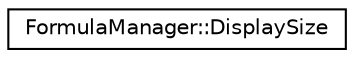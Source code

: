 digraph "类继承关系图"
{
 // INTERACTIVE_SVG=YES
 // LATEX_PDF_SIZE
  edge [fontname="Helvetica",fontsize="10",labelfontname="Helvetica",labelfontsize="10"];
  node [fontname="Helvetica",fontsize="10",shape=record];
  rankdir="LR";
  Node0 [label="FormulaManager::DisplaySize",height=0.2,width=0.4,color="black", fillcolor="white", style="filled",URL="$d3/d55/struct_formula_manager_1_1_display_size.html",tooltip=" "];
}
